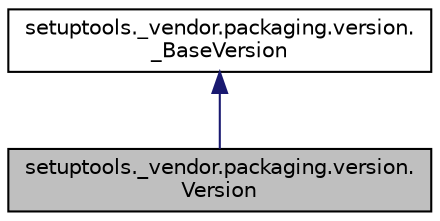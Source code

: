 digraph "setuptools._vendor.packaging.version.Version"
{
 // LATEX_PDF_SIZE
  edge [fontname="Helvetica",fontsize="10",labelfontname="Helvetica",labelfontsize="10"];
  node [fontname="Helvetica",fontsize="10",shape=record];
  Node1 [label="setuptools._vendor.packaging.version.\lVersion",height=0.2,width=0.4,color="black", fillcolor="grey75", style="filled", fontcolor="black",tooltip=" "];
  Node2 -> Node1 [dir="back",color="midnightblue",fontsize="10",style="solid",fontname="Helvetica"];
  Node2 [label="setuptools._vendor.packaging.version.\l_BaseVersion",height=0.2,width=0.4,color="black", fillcolor="white", style="filled",URL="$classsetuptools_1_1__vendor_1_1packaging_1_1version_1_1__BaseVersion.html",tooltip=" "];
}
